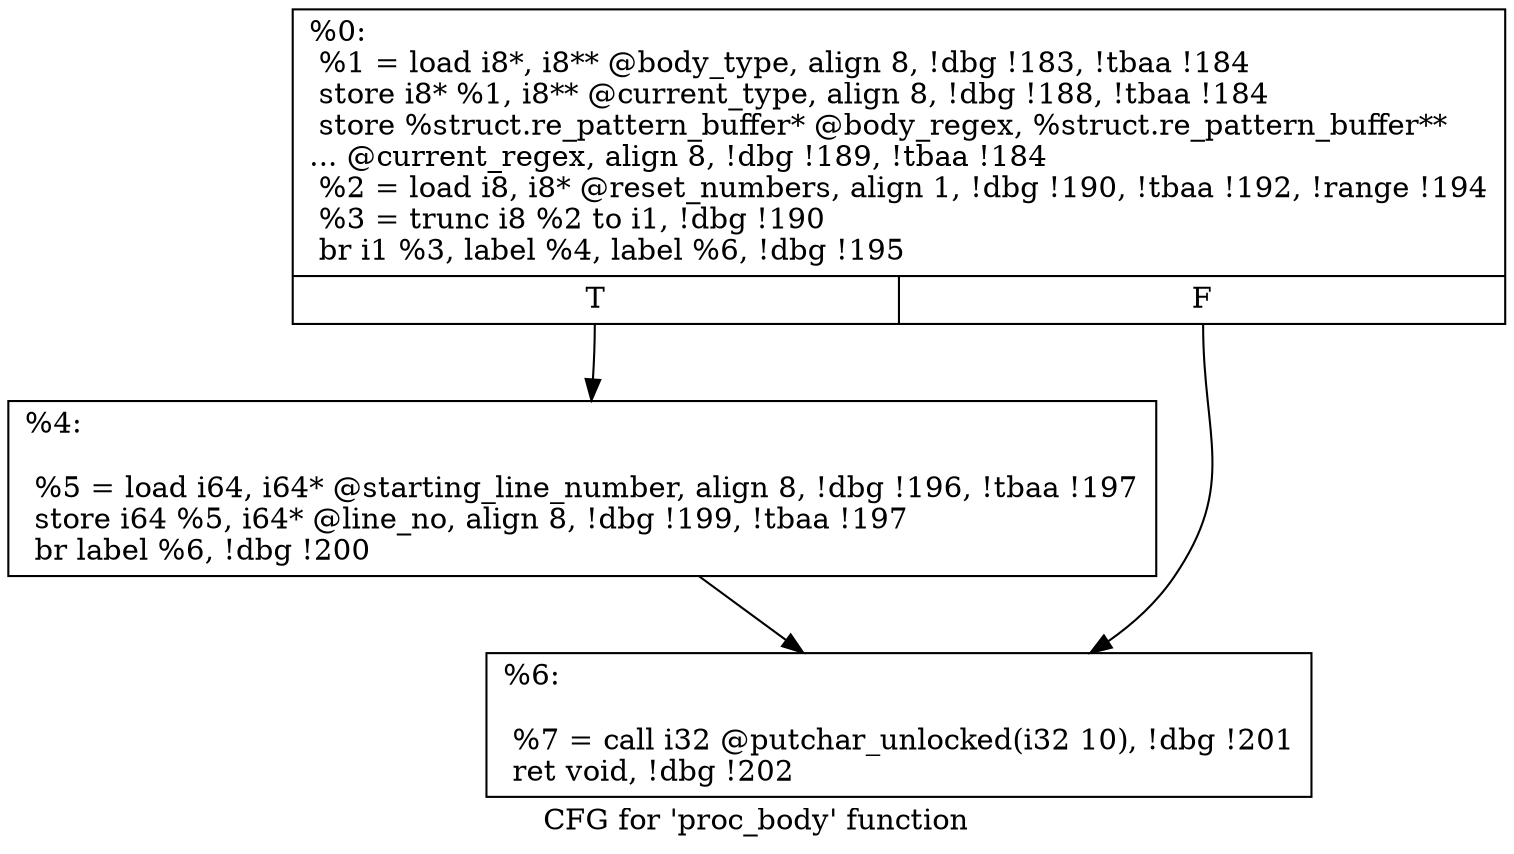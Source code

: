 digraph "CFG for 'proc_body' function" {
	label="CFG for 'proc_body' function";

	Node0xf2c180 [shape=record,label="{%0:\l  %1 = load i8*, i8** @body_type, align 8, !dbg !183, !tbaa !184\l  store i8* %1, i8** @current_type, align 8, !dbg !188, !tbaa !184\l  store %struct.re_pattern_buffer* @body_regex, %struct.re_pattern_buffer**\l... @current_regex, align 8, !dbg !189, !tbaa !184\l  %2 = load i8, i8* @reset_numbers, align 1, !dbg !190, !tbaa !192, !range !194\l  %3 = trunc i8 %2 to i1, !dbg !190\l  br i1 %3, label %4, label %6, !dbg !195\l|{<s0>T|<s1>F}}"];
	Node0xf2c180:s0 -> Node0xf43460;
	Node0xf2c180:s1 -> Node0xf434b0;
	Node0xf43460 [shape=record,label="{%4:\l\l  %5 = load i64, i64* @starting_line_number, align 8, !dbg !196, !tbaa !197\l  store i64 %5, i64* @line_no, align 8, !dbg !199, !tbaa !197\l  br label %6, !dbg !200\l}"];
	Node0xf43460 -> Node0xf434b0;
	Node0xf434b0 [shape=record,label="{%6:\l\l  %7 = call i32 @putchar_unlocked(i32 10), !dbg !201\l  ret void, !dbg !202\l}"];
}
